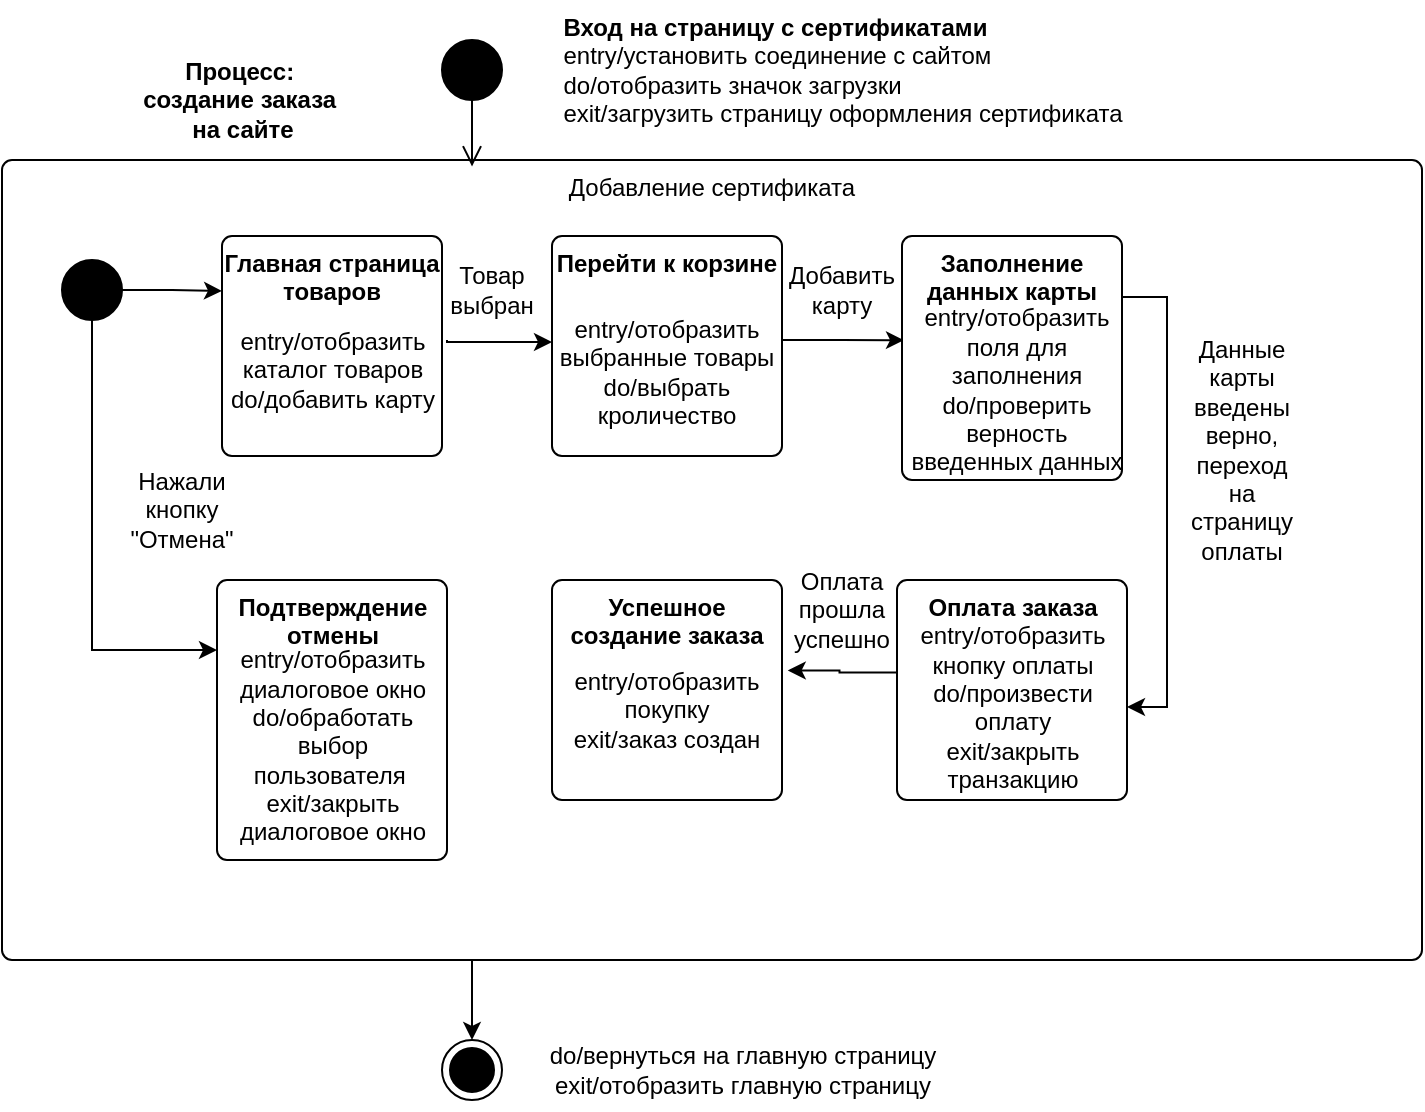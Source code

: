 <mxfile version="26.2.13">
  <diagram name="Страница — 1" id="Wlse4yZ6uKAMrqJHGbDn">
    <mxGraphModel dx="1271" dy="660" grid="1" gridSize="10" guides="1" tooltips="1" connect="1" arrows="1" fold="1" page="1" pageScale="1" pageWidth="827" pageHeight="1169" math="0" shadow="0">
      <root>
        <mxCell id="0" />
        <mxCell id="1" parent="0" />
        <mxCell id="a0E9nNrhHoLiNDshmegc-1" value="" style="ellipse;fillColor=strokeColor;html=1;" parent="1" vertex="1">
          <mxGeometry x="270" y="20" width="30" height="30" as="geometry" />
        </mxCell>
        <mxCell id="6u0WAi1PSyhObbMd-ZX_-42" style="edgeStyle=orthogonalEdgeStyle;rounded=0;orthogonalLoop=1;jettySize=auto;html=1;entryX=0.5;entryY=0;entryDx=0;entryDy=0;" edge="1" parent="1" source="a0E9nNrhHoLiNDshmegc-2" target="6u0WAi1PSyhObbMd-ZX_-36">
          <mxGeometry relative="1" as="geometry">
            <Array as="points">
              <mxPoint x="285" y="510" />
              <mxPoint x="285" y="510" />
            </Array>
          </mxGeometry>
        </mxCell>
        <mxCell id="a0E9nNrhHoLiNDshmegc-2" value="Добавление сертификата" style="html=1;align=center;verticalAlign=top;rounded=1;absoluteArcSize=1;arcSize=10;dashed=0;whiteSpace=wrap;" parent="1" vertex="1">
          <mxGeometry x="50" y="80" width="710" height="400" as="geometry" />
        </mxCell>
        <mxCell id="a0E9nNrhHoLiNDshmegc-4" value="" style="endArrow=open;startArrow=none;endFill=0;startFill=0;endSize=8;html=1;verticalAlign=bottom;labelBackgroundColor=none;strokeWidth=1;rounded=0;exitX=0.5;exitY=1;exitDx=0;exitDy=0;entryX=0.331;entryY=0.008;entryDx=0;entryDy=0;entryPerimeter=0;" parent="1" source="a0E9nNrhHoLiNDshmegc-1" target="a0E9nNrhHoLiNDshmegc-2" edge="1">
          <mxGeometry width="160" relative="1" as="geometry">
            <mxPoint x="270" y="49.998" as="sourcePoint" />
            <mxPoint x="290" y="87" as="targetPoint" />
          </mxGeometry>
        </mxCell>
        <mxCell id="6u0WAi1PSyhObbMd-ZX_-2" value="&lt;b&gt;Процесс:&amp;nbsp;&lt;/b&gt;&lt;div&gt;&lt;b&gt;создание заказа&amp;nbsp;&lt;/b&gt;&lt;div&gt;&lt;b&gt;на сайте&lt;/b&gt;&lt;/div&gt;&lt;/div&gt;" style="text;html=1;align=center;verticalAlign=middle;resizable=0;points=[];autosize=1;strokeColor=none;fillColor=none;" vertex="1" parent="1">
          <mxGeometry x="110" y="20" width="120" height="60" as="geometry" />
        </mxCell>
        <mxCell id="6u0WAi1PSyhObbMd-ZX_-3" value="&lt;div style=&quot;text-align: left;&quot;&gt;&lt;b style=&quot;background-color: transparent; color: light-dark(rgb(0, 0, 0), rgb(255, 255, 255));&quot;&gt;Вход на страницу&amp;nbsp;&lt;span style=&quot;background-color: transparent; color: light-dark(rgb(0, 0, 0), rgb(255, 255, 255));&quot;&gt;с сертификатами&lt;/span&gt;&lt;/b&gt;&lt;/div&gt;&lt;div style=&quot;text-align: left;&quot;&gt;entry/установить соединение с сайтом&lt;/div&gt;&lt;div style=&quot;text-align: left;&quot;&gt;do/отобразить значок загрузки&lt;/div&gt;&lt;div style=&quot;text-align: left;&quot;&gt;exit/загрузить страницу оформления сертификата&lt;/div&gt;" style="text;html=1;align=center;verticalAlign=middle;resizable=0;points=[];autosize=1;strokeColor=none;fillColor=none;" vertex="1" parent="1">
          <mxGeometry x="320" width="300" height="70" as="geometry" />
        </mxCell>
        <mxCell id="6u0WAi1PSyhObbMd-ZX_-12" style="edgeStyle=orthogonalEdgeStyle;rounded=0;orthogonalLoop=1;jettySize=auto;html=1;entryX=0;entryY=0.25;entryDx=0;entryDy=0;" edge="1" parent="1" source="6u0WAi1PSyhObbMd-ZX_-6" target="6u0WAi1PSyhObbMd-ZX_-10">
          <mxGeometry relative="1" as="geometry" />
        </mxCell>
        <mxCell id="6u0WAi1PSyhObbMd-ZX_-34" style="edgeStyle=orthogonalEdgeStyle;rounded=0;orthogonalLoop=1;jettySize=auto;html=1;entryX=0;entryY=0.25;entryDx=0;entryDy=0;" edge="1" parent="1" source="6u0WAi1PSyhObbMd-ZX_-6" target="6u0WAi1PSyhObbMd-ZX_-32">
          <mxGeometry relative="1" as="geometry">
            <Array as="points">
              <mxPoint x="95" y="325" />
            </Array>
          </mxGeometry>
        </mxCell>
        <mxCell id="6u0WAi1PSyhObbMd-ZX_-6" value="" style="ellipse;fillColor=strokeColor;html=1;" vertex="1" parent="1">
          <mxGeometry x="80" y="130" width="30" height="30" as="geometry" />
        </mxCell>
        <mxCell id="6u0WAi1PSyhObbMd-ZX_-10" value="&lt;b&gt;Главная страница товаров&lt;/b&gt;" style="html=1;align=center;verticalAlign=top;rounded=1;absoluteArcSize=1;arcSize=10;dashed=0;whiteSpace=wrap;" vertex="1" parent="1">
          <mxGeometry x="160" y="118" width="110" height="110" as="geometry" />
        </mxCell>
        <mxCell id="6u0WAi1PSyhObbMd-ZX_-16" style="edgeStyle=orthogonalEdgeStyle;rounded=0;orthogonalLoop=1;jettySize=auto;html=1;exitX=1;exitY=0;exitDx=0;exitDy=0;entryX=0;entryY=0;entryDx=0;entryDy=0;" edge="1" parent="1" source="6u0WAi1PSyhObbMd-ZX_-13" target="6u0WAi1PSyhObbMd-ZX_-15">
          <mxGeometry relative="1" as="geometry">
            <Array as="points">
              <mxPoint x="325" y="171" />
            </Array>
          </mxGeometry>
        </mxCell>
        <mxCell id="6u0WAi1PSyhObbMd-ZX_-13" value="entry/отобразить каталог товаров&lt;div&gt;do/добавить карту&lt;/div&gt;" style="text;html=1;align=center;verticalAlign=middle;whiteSpace=wrap;rounded=0;" vertex="1" parent="1">
          <mxGeometry x="157.5" y="170" width="115" height="30" as="geometry" />
        </mxCell>
        <mxCell id="6u0WAi1PSyhObbMd-ZX_-22" value="" style="edgeStyle=orthogonalEdgeStyle;rounded=0;orthogonalLoop=1;jettySize=auto;html=1;entryX=0.009;entryY=0.427;entryDx=0;entryDy=0;entryPerimeter=0;exitX=1;exitY=0.473;exitDx=0;exitDy=0;exitPerimeter=0;" edge="1" parent="1" source="6u0WAi1PSyhObbMd-ZX_-14" target="6u0WAi1PSyhObbMd-ZX_-18">
          <mxGeometry relative="1" as="geometry" />
        </mxCell>
        <mxCell id="6u0WAi1PSyhObbMd-ZX_-14" value="&lt;b&gt;Перейти к корзине&lt;/b&gt;" style="html=1;align=center;verticalAlign=top;rounded=1;absoluteArcSize=1;arcSize=10;dashed=0;whiteSpace=wrap;" vertex="1" parent="1">
          <mxGeometry x="325" y="118" width="115" height="110" as="geometry" />
        </mxCell>
        <mxCell id="6u0WAi1PSyhObbMd-ZX_-15" value="entry/отобразить выбранные товары&lt;div&gt;do/выбрать кроличество&lt;/div&gt;" style="text;html=1;align=center;verticalAlign=middle;whiteSpace=wrap;rounded=0;" vertex="1" parent="1">
          <mxGeometry x="325" y="171" width="115" height="30" as="geometry" />
        </mxCell>
        <mxCell id="6u0WAi1PSyhObbMd-ZX_-17" value="Товар выбран" style="text;html=1;align=center;verticalAlign=middle;whiteSpace=wrap;rounded=0;" vertex="1" parent="1">
          <mxGeometry x="265" y="130" width="60" height="30" as="geometry" />
        </mxCell>
        <mxCell id="6u0WAi1PSyhObbMd-ZX_-18" value="&lt;b&gt;Заполнение данных карты&lt;/b&gt;" style="html=1;align=center;verticalAlign=top;rounded=1;absoluteArcSize=1;arcSize=10;dashed=0;whiteSpace=wrap;" vertex="1" parent="1">
          <mxGeometry x="500" y="118" width="110" height="122" as="geometry" />
        </mxCell>
        <mxCell id="6u0WAi1PSyhObbMd-ZX_-26" style="edgeStyle=orthogonalEdgeStyle;rounded=0;orthogonalLoop=1;jettySize=auto;html=1;entryX=1;entryY=0.25;entryDx=0;entryDy=0;exitX=1;exitY=0.25;exitDx=0;exitDy=0;" edge="1" parent="1" source="6u0WAi1PSyhObbMd-ZX_-18" target="6u0WAi1PSyhObbMd-ZX_-25">
          <mxGeometry relative="1" as="geometry" />
        </mxCell>
        <mxCell id="6u0WAi1PSyhObbMd-ZX_-19" value="entry/отобразить поля для заполнения&lt;div&gt;do/проверить верность введенных данных&lt;/div&gt;" style="text;html=1;align=center;verticalAlign=middle;whiteSpace=wrap;rounded=0;" vertex="1" parent="1">
          <mxGeometry x="500" y="180" width="115" height="30" as="geometry" />
        </mxCell>
        <mxCell id="6u0WAi1PSyhObbMd-ZX_-23" value="Добавить карту" style="text;html=1;align=center;verticalAlign=middle;whiteSpace=wrap;rounded=0;" vertex="1" parent="1">
          <mxGeometry x="440" y="130" width="60" height="30" as="geometry" />
        </mxCell>
        <mxCell id="6u0WAi1PSyhObbMd-ZX_-30" value="" style="edgeStyle=orthogonalEdgeStyle;rounded=0;orthogonalLoop=1;jettySize=auto;html=1;entryX=1.025;entryY=0.411;entryDx=0;entryDy=0;entryPerimeter=0;exitX=0.014;exitY=0.42;exitDx=0;exitDy=0;exitPerimeter=0;" edge="1" parent="1" source="6u0WAi1PSyhObbMd-ZX_-24" target="6u0WAi1PSyhObbMd-ZX_-28">
          <mxGeometry relative="1" as="geometry" />
        </mxCell>
        <mxCell id="6u0WAi1PSyhObbMd-ZX_-24" value="&lt;b&gt;Оплата заказа&lt;/b&gt;" style="html=1;align=center;verticalAlign=top;rounded=1;absoluteArcSize=1;arcSize=10;dashed=0;whiteSpace=wrap;" vertex="1" parent="1">
          <mxGeometry x="497.5" y="290" width="115" height="110" as="geometry" />
        </mxCell>
        <mxCell id="6u0WAi1PSyhObbMd-ZX_-25" value="entry/отобразить кнопку оплаты&lt;div&gt;do/произвести оплату&lt;/div&gt;&lt;div&gt;exit/закрыть транзакцию&lt;/div&gt;&lt;div&gt;&lt;br&gt;&lt;/div&gt;" style="text;html=1;align=center;verticalAlign=middle;whiteSpace=wrap;rounded=0;" vertex="1" parent="1">
          <mxGeometry x="497.5" y="346" width="115" height="30" as="geometry" />
        </mxCell>
        <mxCell id="6u0WAi1PSyhObbMd-ZX_-27" value="Данные карты введены верно, переход на страницу оплаты" style="text;html=1;align=center;verticalAlign=middle;whiteSpace=wrap;rounded=0;" vertex="1" parent="1">
          <mxGeometry x="640" y="210" width="60" height="30" as="geometry" />
        </mxCell>
        <mxCell id="6u0WAi1PSyhObbMd-ZX_-28" value="&lt;b&gt;Успешное создание заказа&lt;/b&gt;" style="html=1;align=center;verticalAlign=top;rounded=1;absoluteArcSize=1;arcSize=10;dashed=0;whiteSpace=wrap;" vertex="1" parent="1">
          <mxGeometry x="325" y="290" width="115" height="110" as="geometry" />
        </mxCell>
        <mxCell id="6u0WAi1PSyhObbMd-ZX_-29" value="entry/отобразить покупку&lt;div&gt;exit/заказ создан&lt;br&gt;&lt;div&gt;&lt;br&gt;&lt;/div&gt;&lt;/div&gt;" style="text;html=1;align=center;verticalAlign=middle;whiteSpace=wrap;rounded=0;" vertex="1" parent="1">
          <mxGeometry x="325" y="347" width="115" height="30" as="geometry" />
        </mxCell>
        <mxCell id="6u0WAi1PSyhObbMd-ZX_-31" value="Оплата прошла успешно" style="text;html=1;align=center;verticalAlign=middle;whiteSpace=wrap;rounded=0;" vertex="1" parent="1">
          <mxGeometry x="440" y="290" width="60" height="30" as="geometry" />
        </mxCell>
        <mxCell id="6u0WAi1PSyhObbMd-ZX_-32" value="&lt;b&gt;Подтверждение отмены&lt;/b&gt;" style="html=1;align=center;verticalAlign=top;rounded=1;absoluteArcSize=1;arcSize=10;dashed=0;whiteSpace=wrap;" vertex="1" parent="1">
          <mxGeometry x="157.5" y="290" width="115" height="140" as="geometry" />
        </mxCell>
        <mxCell id="6u0WAi1PSyhObbMd-ZX_-33" value="entry/отобразить диалоговое окно&lt;div&gt;do/обработать выбор пользователя&amp;nbsp;&lt;/div&gt;&lt;div&gt;exit/закрыть диалоговое окно&lt;/div&gt;" style="text;html=1;align=center;verticalAlign=middle;whiteSpace=wrap;rounded=0;" vertex="1" parent="1">
          <mxGeometry x="157.5" y="358" width="115" height="30" as="geometry" />
        </mxCell>
        <mxCell id="6u0WAi1PSyhObbMd-ZX_-35" value="Нажали кнопку &quot;Отмена&quot;" style="text;html=1;align=center;verticalAlign=middle;whiteSpace=wrap;rounded=0;" vertex="1" parent="1">
          <mxGeometry x="110" y="240" width="60" height="30" as="geometry" />
        </mxCell>
        <mxCell id="6u0WAi1PSyhObbMd-ZX_-36" value="" style="ellipse;html=1;shape=endState;fillColor=strokeColor;" vertex="1" parent="1">
          <mxGeometry x="270" y="520" width="30" height="30" as="geometry" />
        </mxCell>
        <mxCell id="6u0WAi1PSyhObbMd-ZX_-39" value="do/вернуться на главную страницу&lt;div&gt;exit/отобразить главную страницу&lt;/div&gt;" style="text;html=1;align=center;verticalAlign=middle;resizable=0;points=[];autosize=1;strokeColor=none;fillColor=none;" vertex="1" parent="1">
          <mxGeometry x="310" y="515" width="220" height="40" as="geometry" />
        </mxCell>
      </root>
    </mxGraphModel>
  </diagram>
</mxfile>
